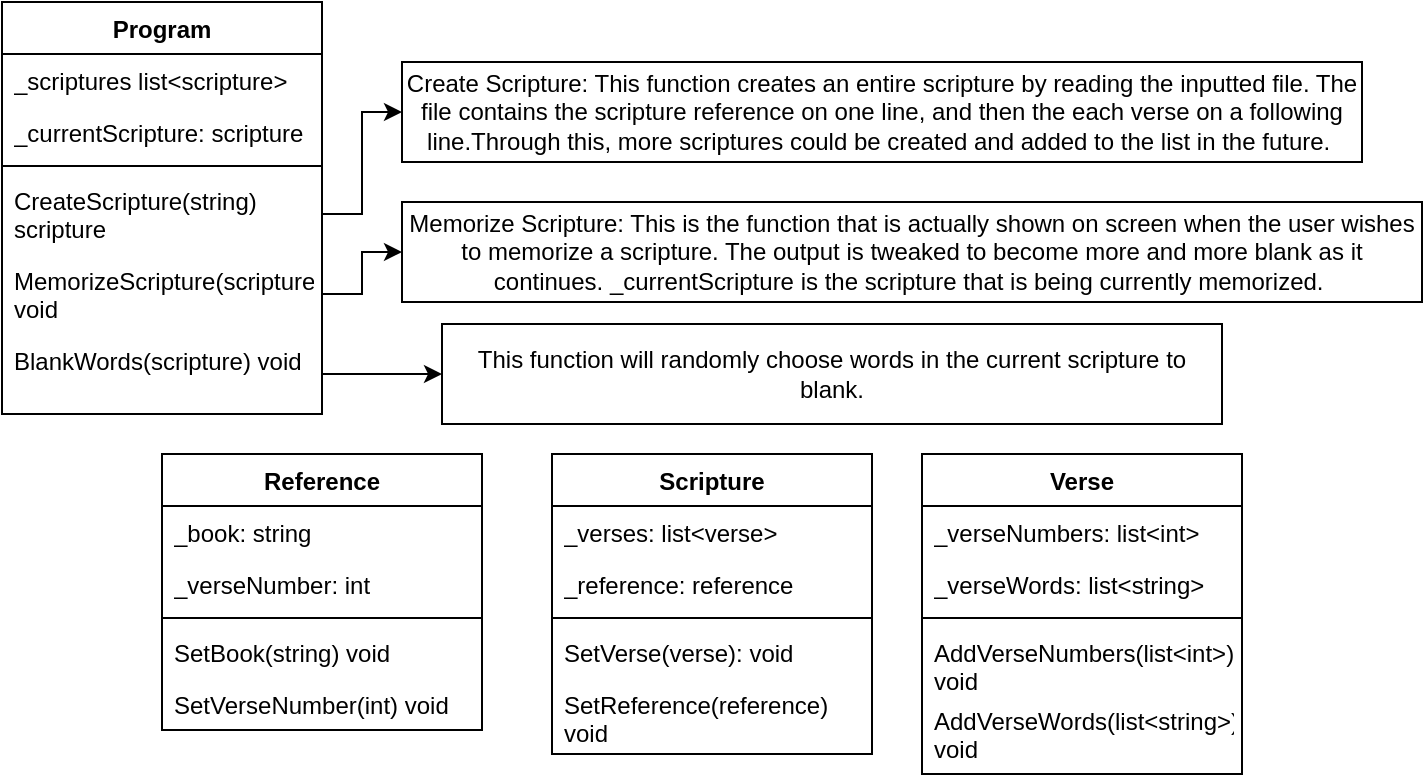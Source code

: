 <mxfile version="22.0.4" type="github">
  <diagram name="Page-1" id="A9dnQV6TjOurWoq4A4BT">
    <mxGraphModel dx="1050" dy="566" grid="1" gridSize="10" guides="1" tooltips="1" connect="1" arrows="1" fold="1" page="1" pageScale="1" pageWidth="850" pageHeight="1100" math="0" shadow="0">
      <root>
        <mxCell id="0" />
        <mxCell id="1" parent="0" />
        <mxCell id="mKjYwk-zmeOCFU2SHtQe-2" value="Scripture" style="swimlane;fontStyle=1;align=center;verticalAlign=top;childLayout=stackLayout;horizontal=1;startSize=26;horizontalStack=0;resizeParent=1;resizeParentMax=0;resizeLast=0;collapsible=1;marginBottom=0;whiteSpace=wrap;html=1;" parent="1" vertex="1">
          <mxGeometry x="345" y="246" width="160" height="150" as="geometry" />
        </mxCell>
        <mxCell id="mKjYwk-zmeOCFU2SHtQe-3" value="_verses: list&amp;lt;verse&amp;gt;" style="text;strokeColor=none;fillColor=none;align=left;verticalAlign=top;spacingLeft=4;spacingRight=4;overflow=hidden;rotatable=0;points=[[0,0.5],[1,0.5]];portConstraint=eastwest;whiteSpace=wrap;html=1;" parent="mKjYwk-zmeOCFU2SHtQe-2" vertex="1">
          <mxGeometry y="26" width="160" height="26" as="geometry" />
        </mxCell>
        <mxCell id="mKjYwk-zmeOCFU2SHtQe-6" value="_reference: reference" style="text;strokeColor=none;fillColor=none;align=left;verticalAlign=top;spacingLeft=4;spacingRight=4;overflow=hidden;rotatable=0;points=[[0,0.5],[1,0.5]];portConstraint=eastwest;whiteSpace=wrap;html=1;" parent="mKjYwk-zmeOCFU2SHtQe-2" vertex="1">
          <mxGeometry y="52" width="160" height="26" as="geometry" />
        </mxCell>
        <mxCell id="mKjYwk-zmeOCFU2SHtQe-4" value="" style="line;strokeWidth=1;fillColor=none;align=left;verticalAlign=middle;spacingTop=-1;spacingLeft=3;spacingRight=3;rotatable=0;labelPosition=right;points=[];portConstraint=eastwest;strokeColor=inherit;" parent="mKjYwk-zmeOCFU2SHtQe-2" vertex="1">
          <mxGeometry y="78" width="160" height="8" as="geometry" />
        </mxCell>
        <mxCell id="mKjYwk-zmeOCFU2SHtQe-5" value="SetVerse(verse): void" style="text;strokeColor=none;fillColor=none;align=left;verticalAlign=top;spacingLeft=4;spacingRight=4;overflow=hidden;rotatable=0;points=[[0,0.5],[1,0.5]];portConstraint=eastwest;whiteSpace=wrap;html=1;" parent="mKjYwk-zmeOCFU2SHtQe-2" vertex="1">
          <mxGeometry y="86" width="160" height="26" as="geometry" />
        </mxCell>
        <mxCell id="mKjYwk-zmeOCFU2SHtQe-7" value="SetReference(reference) void" style="text;strokeColor=none;fillColor=none;align=left;verticalAlign=top;spacingLeft=4;spacingRight=4;overflow=hidden;rotatable=0;points=[[0,0.5],[1,0.5]];portConstraint=eastwest;whiteSpace=wrap;html=1;" parent="mKjYwk-zmeOCFU2SHtQe-2" vertex="1">
          <mxGeometry y="112" width="160" height="38" as="geometry" />
        </mxCell>
        <mxCell id="mKjYwk-zmeOCFU2SHtQe-8" value="Reference" style="swimlane;fontStyle=1;align=center;verticalAlign=top;childLayout=stackLayout;horizontal=1;startSize=26;horizontalStack=0;resizeParent=1;resizeParentMax=0;resizeLast=0;collapsible=1;marginBottom=0;whiteSpace=wrap;html=1;" parent="1" vertex="1">
          <mxGeometry x="150" y="246" width="160" height="138" as="geometry" />
        </mxCell>
        <mxCell id="mKjYwk-zmeOCFU2SHtQe-18" value="_book: string" style="text;strokeColor=none;fillColor=none;align=left;verticalAlign=top;spacingLeft=4;spacingRight=4;overflow=hidden;rotatable=0;points=[[0,0.5],[1,0.5]];portConstraint=eastwest;whiteSpace=wrap;html=1;" parent="mKjYwk-zmeOCFU2SHtQe-8" vertex="1">
          <mxGeometry y="26" width="160" height="26" as="geometry" />
        </mxCell>
        <mxCell id="mKjYwk-zmeOCFU2SHtQe-9" value="_verseNumber: int" style="text;strokeColor=none;fillColor=none;align=left;verticalAlign=top;spacingLeft=4;spacingRight=4;overflow=hidden;rotatable=0;points=[[0,0.5],[1,0.5]];portConstraint=eastwest;whiteSpace=wrap;html=1;" parent="mKjYwk-zmeOCFU2SHtQe-8" vertex="1">
          <mxGeometry y="52" width="160" height="26" as="geometry" />
        </mxCell>
        <mxCell id="mKjYwk-zmeOCFU2SHtQe-10" value="" style="line;strokeWidth=1;fillColor=none;align=left;verticalAlign=middle;spacingTop=-1;spacingLeft=3;spacingRight=3;rotatable=0;labelPosition=right;points=[];portConstraint=eastwest;strokeColor=inherit;" parent="mKjYwk-zmeOCFU2SHtQe-8" vertex="1">
          <mxGeometry y="78" width="160" height="8" as="geometry" />
        </mxCell>
        <mxCell id="mKjYwk-zmeOCFU2SHtQe-19" value="SetBook(string) void" style="text;strokeColor=none;fillColor=none;align=left;verticalAlign=top;spacingLeft=4;spacingRight=4;overflow=hidden;rotatable=0;points=[[0,0.5],[1,0.5]];portConstraint=eastwest;whiteSpace=wrap;html=1;" parent="mKjYwk-zmeOCFU2SHtQe-8" vertex="1">
          <mxGeometry y="86" width="160" height="26" as="geometry" />
        </mxCell>
        <mxCell id="mKjYwk-zmeOCFU2SHtQe-11" value="SetVerseNumber(int) void" style="text;strokeColor=none;fillColor=none;align=left;verticalAlign=top;spacingLeft=4;spacingRight=4;overflow=hidden;rotatable=0;points=[[0,0.5],[1,0.5]];portConstraint=eastwest;whiteSpace=wrap;html=1;" parent="mKjYwk-zmeOCFU2SHtQe-8" vertex="1">
          <mxGeometry y="112" width="160" height="26" as="geometry" />
        </mxCell>
        <mxCell id="mKjYwk-zmeOCFU2SHtQe-20" value="Verse" style="swimlane;fontStyle=1;align=center;verticalAlign=top;childLayout=stackLayout;horizontal=1;startSize=26;horizontalStack=0;resizeParent=1;resizeParentMax=0;resizeLast=0;collapsible=1;marginBottom=0;whiteSpace=wrap;html=1;" parent="1" vertex="1">
          <mxGeometry x="530" y="246" width="160" height="160" as="geometry" />
        </mxCell>
        <mxCell id="mKjYwk-zmeOCFU2SHtQe-21" value="_verseNumbers: list&amp;lt;int&amp;gt;" style="text;strokeColor=none;fillColor=none;align=left;verticalAlign=top;spacingLeft=4;spacingRight=4;overflow=hidden;rotatable=0;points=[[0,0.5],[1,0.5]];portConstraint=eastwest;whiteSpace=wrap;html=1;" parent="mKjYwk-zmeOCFU2SHtQe-20" vertex="1">
          <mxGeometry y="26" width="160" height="26" as="geometry" />
        </mxCell>
        <mxCell id="mKjYwk-zmeOCFU2SHtQe-24" value="_verseWords: list&amp;lt;string&amp;gt;" style="text;strokeColor=none;fillColor=none;align=left;verticalAlign=top;spacingLeft=4;spacingRight=4;overflow=hidden;rotatable=0;points=[[0,0.5],[1,0.5]];portConstraint=eastwest;whiteSpace=wrap;html=1;" parent="mKjYwk-zmeOCFU2SHtQe-20" vertex="1">
          <mxGeometry y="52" width="160" height="26" as="geometry" />
        </mxCell>
        <mxCell id="mKjYwk-zmeOCFU2SHtQe-22" value="" style="line;strokeWidth=1;fillColor=none;align=left;verticalAlign=middle;spacingTop=-1;spacingLeft=3;spacingRight=3;rotatable=0;labelPosition=right;points=[];portConstraint=eastwest;strokeColor=inherit;" parent="mKjYwk-zmeOCFU2SHtQe-20" vertex="1">
          <mxGeometry y="78" width="160" height="8" as="geometry" />
        </mxCell>
        <mxCell id="mKjYwk-zmeOCFU2SHtQe-23" value="AddVerseNumbers(list&amp;lt;int&amp;gt;):&lt;br&gt;void" style="text;strokeColor=none;fillColor=none;align=left;verticalAlign=top;spacingLeft=4;spacingRight=4;overflow=hidden;rotatable=0;points=[[0,0.5],[1,0.5]];portConstraint=eastwest;whiteSpace=wrap;html=1;" parent="mKjYwk-zmeOCFU2SHtQe-20" vertex="1">
          <mxGeometry y="86" width="160" height="34" as="geometry" />
        </mxCell>
        <mxCell id="mKjYwk-zmeOCFU2SHtQe-25" value="AddVerseWords(list&amp;lt;string&amp;gt;)&lt;br&gt;void" style="text;strokeColor=none;fillColor=none;align=left;verticalAlign=top;spacingLeft=4;spacingRight=4;overflow=hidden;rotatable=0;points=[[0,0.5],[1,0.5]];portConstraint=eastwest;whiteSpace=wrap;html=1;" parent="mKjYwk-zmeOCFU2SHtQe-20" vertex="1">
          <mxGeometry y="120" width="160" height="40" as="geometry" />
        </mxCell>
        <mxCell id="mKjYwk-zmeOCFU2SHtQe-31" value="Create Scripture: This function creates an entire scripture by reading the inputted file. The file contains the scripture reference on one line, and then the each verse on a following line.Through this, more scriptures could be created and added to the list in the future.&amp;nbsp;" style="html=1;whiteSpace=wrap;" parent="1" vertex="1">
          <mxGeometry x="270" y="50" width="480" height="50" as="geometry" />
        </mxCell>
        <mxCell id="mKjYwk-zmeOCFU2SHtQe-32" value="Program" style="swimlane;fontStyle=1;align=center;verticalAlign=top;childLayout=stackLayout;horizontal=1;startSize=26;horizontalStack=0;resizeParent=1;resizeParentMax=0;resizeLast=0;collapsible=1;marginBottom=0;whiteSpace=wrap;html=1;" parent="1" vertex="1">
          <mxGeometry x="70" y="20" width="160" height="206" as="geometry" />
        </mxCell>
        <mxCell id="mKjYwk-zmeOCFU2SHtQe-39" value="_scriptures list&amp;lt;scripture&amp;gt;" style="text;strokeColor=none;fillColor=none;align=left;verticalAlign=top;spacingLeft=4;spacingRight=4;overflow=hidden;rotatable=0;points=[[0,0.5],[1,0.5]];portConstraint=eastwest;whiteSpace=wrap;html=1;" parent="mKjYwk-zmeOCFU2SHtQe-32" vertex="1">
          <mxGeometry y="26" width="160" height="26" as="geometry" />
        </mxCell>
        <mxCell id="mKjYwk-zmeOCFU2SHtQe-33" value="_currentScripture: scripture" style="text;strokeColor=none;fillColor=none;align=left;verticalAlign=top;spacingLeft=4;spacingRight=4;overflow=hidden;rotatable=0;points=[[0,0.5],[1,0.5]];portConstraint=eastwest;whiteSpace=wrap;html=1;" parent="mKjYwk-zmeOCFU2SHtQe-32" vertex="1">
          <mxGeometry y="52" width="160" height="26" as="geometry" />
        </mxCell>
        <mxCell id="mKjYwk-zmeOCFU2SHtQe-34" value="" style="line;strokeWidth=1;fillColor=none;align=left;verticalAlign=middle;spacingTop=-1;spacingLeft=3;spacingRight=3;rotatable=0;labelPosition=right;points=[];portConstraint=eastwest;strokeColor=inherit;" parent="mKjYwk-zmeOCFU2SHtQe-32" vertex="1">
          <mxGeometry y="78" width="160" height="8" as="geometry" />
        </mxCell>
        <mxCell id="mKjYwk-zmeOCFU2SHtQe-35" value="CreateScripture(string) scripture" style="text;strokeColor=none;fillColor=none;align=left;verticalAlign=top;spacingLeft=4;spacingRight=4;overflow=hidden;rotatable=0;points=[[0,0.5],[1,0.5]];portConstraint=eastwest;whiteSpace=wrap;html=1;" parent="mKjYwk-zmeOCFU2SHtQe-32" vertex="1">
          <mxGeometry y="86" width="160" height="40" as="geometry" />
        </mxCell>
        <mxCell id="d4-eVnGkWVONa2Rrvj2k-11" value="MemorizeScripture(scripture) void" style="text;strokeColor=none;fillColor=none;align=left;verticalAlign=top;spacingLeft=4;spacingRight=4;overflow=hidden;rotatable=0;points=[[0,0.5],[1,0.5]];portConstraint=eastwest;whiteSpace=wrap;html=1;" vertex="1" parent="mKjYwk-zmeOCFU2SHtQe-32">
          <mxGeometry y="126" width="160" height="40" as="geometry" />
        </mxCell>
        <mxCell id="mKjYwk-zmeOCFU2SHtQe-36" value="BlankWords(scripture) void" style="text;strokeColor=none;fillColor=none;align=left;verticalAlign=top;spacingLeft=4;spacingRight=4;overflow=hidden;rotatable=0;points=[[0,0.5],[1,0.5]];portConstraint=eastwest;whiteSpace=wrap;html=1;" parent="mKjYwk-zmeOCFU2SHtQe-32" vertex="1">
          <mxGeometry y="166" width="160" height="40" as="geometry" />
        </mxCell>
        <mxCell id="mKjYwk-zmeOCFU2SHtQe-37" style="edgeStyle=orthogonalEdgeStyle;rounded=0;orthogonalLoop=1;jettySize=auto;html=1;exitX=1;exitY=0.5;exitDx=0;exitDy=0;entryX=0;entryY=0.5;entryDx=0;entryDy=0;" parent="1" source="mKjYwk-zmeOCFU2SHtQe-35" target="mKjYwk-zmeOCFU2SHtQe-31" edge="1">
          <mxGeometry relative="1" as="geometry" />
        </mxCell>
        <mxCell id="mKjYwk-zmeOCFU2SHtQe-38" value="Memorize Scripture: This is the function that is actually shown on screen when the user wishes to memorize a scripture. The output is tweaked to become more and more blank as it continues. _currentScripture is the scripture that is being currently memorized.&amp;nbsp;" style="html=1;whiteSpace=wrap;" parent="1" vertex="1">
          <mxGeometry x="270" y="120" width="510" height="50" as="geometry" />
        </mxCell>
        <mxCell id="d4-eVnGkWVONa2Rrvj2k-13" style="edgeStyle=orthogonalEdgeStyle;rounded=0;orthogonalLoop=1;jettySize=auto;html=1;exitX=1;exitY=0.5;exitDx=0;exitDy=0;entryX=0;entryY=0.5;entryDx=0;entryDy=0;" edge="1" parent="1" source="d4-eVnGkWVONa2Rrvj2k-11" target="mKjYwk-zmeOCFU2SHtQe-38">
          <mxGeometry relative="1" as="geometry" />
        </mxCell>
        <mxCell id="d4-eVnGkWVONa2Rrvj2k-14" value="This function will randomly choose words in the current scripture to blank." style="html=1;whiteSpace=wrap;" vertex="1" parent="1">
          <mxGeometry x="290" y="181" width="390" height="50" as="geometry" />
        </mxCell>
        <mxCell id="d4-eVnGkWVONa2Rrvj2k-15" style="edgeStyle=orthogonalEdgeStyle;rounded=0;orthogonalLoop=1;jettySize=auto;html=1;exitX=1;exitY=0.5;exitDx=0;exitDy=0;entryX=0;entryY=0.5;entryDx=0;entryDy=0;" edge="1" parent="1" source="mKjYwk-zmeOCFU2SHtQe-36" target="d4-eVnGkWVONa2Rrvj2k-14">
          <mxGeometry relative="1" as="geometry" />
        </mxCell>
      </root>
    </mxGraphModel>
  </diagram>
</mxfile>
